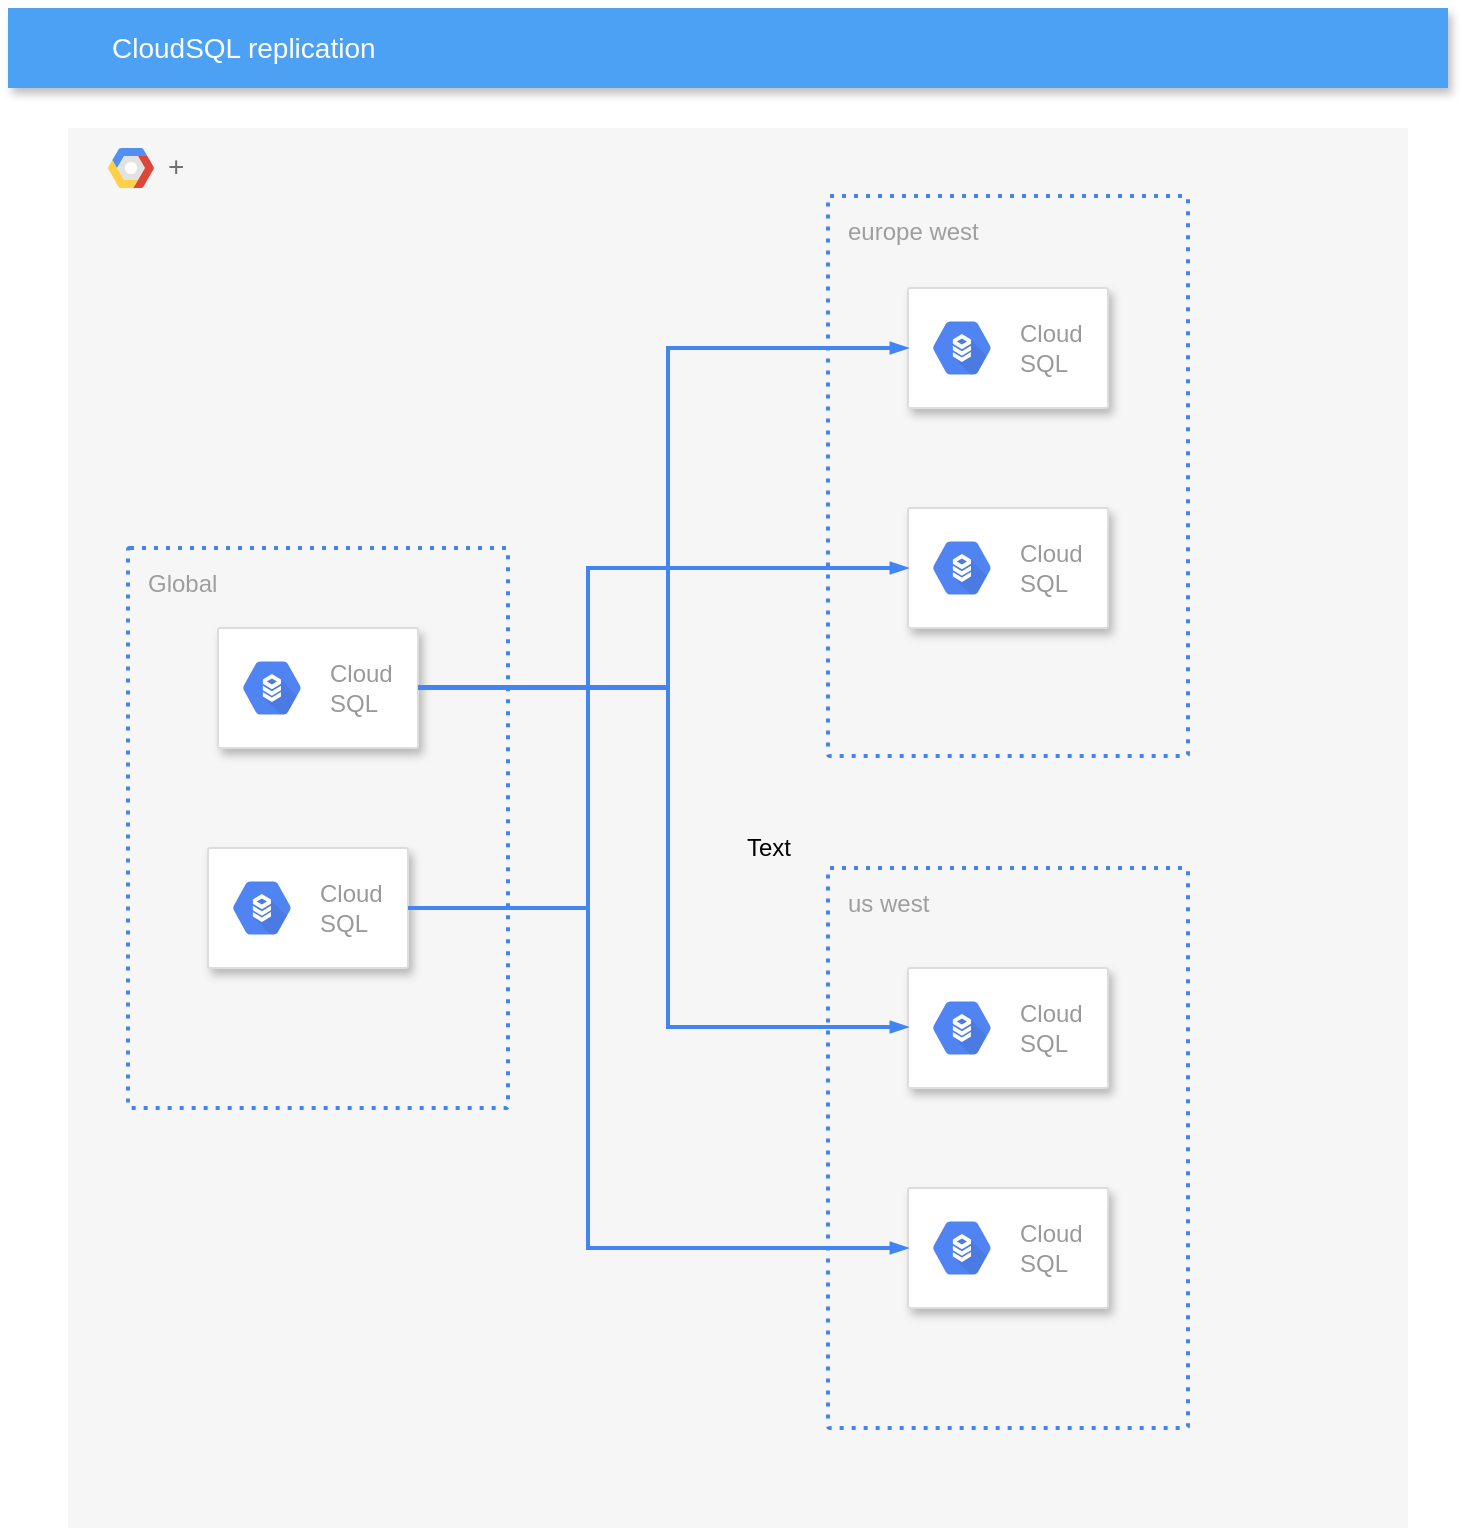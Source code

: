 <mxfile version="14.4.4" type="github">
  <diagram id="f106602c-feb2-e66a-4537-3a34d633f6aa" name="Page-1">
    <mxGraphModel dx="1422" dy="843" grid="1" gridSize="10" guides="1" tooltips="1" connect="1" arrows="1" fold="1" page="1" pageScale="1" pageWidth="1169" pageHeight="827" background="#ffffff" math="0" shadow="0">
      <root>
        <mxCell id="0" />
        <mxCell id="1" parent="0" />
        <mxCell id="14" value="+" style="fillColor=#F6F6F6;strokeColor=none;shadow=0;gradientColor=none;fontSize=14;align=left;spacing=10;fontColor=#717171;9E9E9E;verticalAlign=top;spacingTop=-4;fontStyle=0;spacingLeft=40;html=1;" parent="1" vertex="1">
          <mxGeometry x="230" y="100" width="670" height="700" as="geometry" />
        </mxCell>
        <mxCell id="15" value="" style="shape=mxgraph.gcp2.google_cloud_platform;fillColor=#F6F6F6;strokeColor=none;shadow=0;gradientColor=none;" parent="14" vertex="1">
          <mxGeometry width="23" height="20" relative="1" as="geometry">
            <mxPoint x="20" y="10" as="offset" />
          </mxGeometry>
        </mxCell>
        <mxCell id="653" value="Global" style="rounded=1;absoluteArcSize=1;arcSize=2;html=1;strokeColor=#4284F3;gradientColor=none;shadow=0;dashed=1;fontSize=12;fontColor=#9E9E9E;align=left;verticalAlign=top;spacing=10;spacingTop=-4;fillColor=none;dashPattern=1 2;strokeWidth=2;" parent="14" vertex="1">
          <mxGeometry x="30" y="210" width="190" height="280" as="geometry" />
        </mxCell>
        <mxCell id="686" value="europe west" style="rounded=1;absoluteArcSize=1;arcSize=2;html=1;strokeColor=#4284F3;gradientColor=none;shadow=0;dashed=1;fontSize=12;fontColor=#9E9E9E;align=left;verticalAlign=top;spacing=10;spacingTop=-4;fillColor=none;dashPattern=1 2;strokeWidth=2;" parent="14" vertex="1">
          <mxGeometry x="380" y="34" width="180" height="280" as="geometry" />
        </mxCell>
        <mxCell id="mB_U-3iLVhC4ot-FyMMT-694" value="us west" style="rounded=1;absoluteArcSize=1;arcSize=2;html=1;strokeColor=#4284F3;gradientColor=none;shadow=0;dashed=1;fontSize=12;fontColor=#9E9E9E;align=left;verticalAlign=top;spacing=10;spacingTop=-4;fillColor=none;dashPattern=1 2;strokeWidth=2;" vertex="1" parent="14">
          <mxGeometry x="380" y="370" width="180" height="280" as="geometry" />
        </mxCell>
        <mxCell id="mB_U-3iLVhC4ot-FyMMT-695" value="" style="strokeColor=#dddddd;shadow=1;strokeWidth=1;rounded=1;absoluteArcSize=1;arcSize=2;" vertex="1" parent="14">
          <mxGeometry x="75" y="250" width="100" height="60" as="geometry" />
        </mxCell>
        <mxCell id="mB_U-3iLVhC4ot-FyMMT-696" value="Cloud&#xa;SQL" style="dashed=0;connectable=0;html=1;fillColor=#5184F3;strokeColor=none;shape=mxgraph.gcp2.hexIcon;prIcon=cloud_sql;part=1;labelPosition=right;verticalLabelPosition=middle;align=left;verticalAlign=middle;spacingLeft=5;fontColor=#999999;fontSize=12;" vertex="1" parent="mB_U-3iLVhC4ot-FyMMT-695">
          <mxGeometry y="0.5" width="44" height="39" relative="1" as="geometry">
            <mxPoint x="5" y="-19.5" as="offset" />
          </mxGeometry>
        </mxCell>
        <mxCell id="mB_U-3iLVhC4ot-FyMMT-697" value="" style="strokeColor=#dddddd;shadow=1;strokeWidth=1;rounded=1;absoluteArcSize=1;arcSize=2;" vertex="1" parent="14">
          <mxGeometry x="70" y="360" width="100" height="60" as="geometry" />
        </mxCell>
        <mxCell id="mB_U-3iLVhC4ot-FyMMT-698" value="Cloud&#xa;SQL" style="dashed=0;connectable=0;html=1;fillColor=#5184F3;strokeColor=none;shape=mxgraph.gcp2.hexIcon;prIcon=cloud_sql;part=1;labelPosition=right;verticalLabelPosition=middle;align=left;verticalAlign=middle;spacingLeft=5;fontColor=#999999;fontSize=12;" vertex="1" parent="mB_U-3iLVhC4ot-FyMMT-697">
          <mxGeometry y="0.5" width="44" height="39" relative="1" as="geometry">
            <mxPoint x="5" y="-19.5" as="offset" />
          </mxGeometry>
        </mxCell>
        <mxCell id="mB_U-3iLVhC4ot-FyMMT-699" value="" style="strokeColor=#dddddd;shadow=1;strokeWidth=1;rounded=1;absoluteArcSize=1;arcSize=2;" vertex="1" parent="14">
          <mxGeometry x="420" y="80" width="100" height="60" as="geometry" />
        </mxCell>
        <mxCell id="mB_U-3iLVhC4ot-FyMMT-700" value="Cloud&#xa;SQL" style="dashed=0;connectable=0;html=1;fillColor=#5184F3;strokeColor=none;shape=mxgraph.gcp2.hexIcon;prIcon=cloud_sql;part=1;labelPosition=right;verticalLabelPosition=middle;align=left;verticalAlign=middle;spacingLeft=5;fontColor=#999999;fontSize=12;" vertex="1" parent="mB_U-3iLVhC4ot-FyMMT-699">
          <mxGeometry y="0.5" width="44" height="39" relative="1" as="geometry">
            <mxPoint x="5" y="-19.5" as="offset" />
          </mxGeometry>
        </mxCell>
        <mxCell id="mB_U-3iLVhC4ot-FyMMT-701" value="" style="strokeColor=#dddddd;shadow=1;strokeWidth=1;rounded=1;absoluteArcSize=1;arcSize=2;" vertex="1" parent="14">
          <mxGeometry x="420" y="190" width="100" height="60" as="geometry" />
        </mxCell>
        <mxCell id="mB_U-3iLVhC4ot-FyMMT-702" value="Cloud&#xa;SQL" style="dashed=0;connectable=0;html=1;fillColor=#5184F3;strokeColor=none;shape=mxgraph.gcp2.hexIcon;prIcon=cloud_sql;part=1;labelPosition=right;verticalLabelPosition=middle;align=left;verticalAlign=middle;spacingLeft=5;fontColor=#999999;fontSize=12;" vertex="1" parent="mB_U-3iLVhC4ot-FyMMT-701">
          <mxGeometry y="0.5" width="44" height="39" relative="1" as="geometry">
            <mxPoint x="5" y="-19.5" as="offset" />
          </mxGeometry>
        </mxCell>
        <mxCell id="mB_U-3iLVhC4ot-FyMMT-703" value="" style="strokeColor=#dddddd;shadow=1;strokeWidth=1;rounded=1;absoluteArcSize=1;arcSize=2;" vertex="1" parent="14">
          <mxGeometry x="420" y="420" width="100" height="60" as="geometry" />
        </mxCell>
        <mxCell id="mB_U-3iLVhC4ot-FyMMT-704" value="Cloud&#xa;SQL" style="dashed=0;connectable=0;html=1;fillColor=#5184F3;strokeColor=none;shape=mxgraph.gcp2.hexIcon;prIcon=cloud_sql;part=1;labelPosition=right;verticalLabelPosition=middle;align=left;verticalAlign=middle;spacingLeft=5;fontColor=#999999;fontSize=12;" vertex="1" parent="mB_U-3iLVhC4ot-FyMMT-703">
          <mxGeometry y="0.5" width="44" height="39" relative="1" as="geometry">
            <mxPoint x="5" y="-19.5" as="offset" />
          </mxGeometry>
        </mxCell>
        <mxCell id="mB_U-3iLVhC4ot-FyMMT-705" value="" style="strokeColor=#dddddd;shadow=1;strokeWidth=1;rounded=1;absoluteArcSize=1;arcSize=2;" vertex="1" parent="14">
          <mxGeometry x="420" y="530" width="100" height="60" as="geometry" />
        </mxCell>
        <mxCell id="mB_U-3iLVhC4ot-FyMMT-706" value="Cloud&#xa;SQL" style="dashed=0;connectable=0;html=1;fillColor=#5184F3;strokeColor=none;shape=mxgraph.gcp2.hexIcon;prIcon=cloud_sql;part=1;labelPosition=right;verticalLabelPosition=middle;align=left;verticalAlign=middle;spacingLeft=5;fontColor=#999999;fontSize=12;" vertex="1" parent="mB_U-3iLVhC4ot-FyMMT-705">
          <mxGeometry y="0.5" width="44" height="39" relative="1" as="geometry">
            <mxPoint x="5" y="-19.5" as="offset" />
          </mxGeometry>
        </mxCell>
        <mxCell id="mB_U-3iLVhC4ot-FyMMT-707" value="" style="edgeStyle=orthogonalEdgeStyle;fontSize=12;html=1;endArrow=blockThin;endFill=1;rounded=0;strokeWidth=2;endSize=4;startSize=4;dashed=0;strokeColor=#4284F3;entryX=0;entryY=0.5;entryDx=0;entryDy=0;" edge="1" parent="14" target="mB_U-3iLVhC4ot-FyMMT-699">
          <mxGeometry width="100" relative="1" as="geometry">
            <mxPoint x="175" y="279.5" as="sourcePoint" />
            <mxPoint x="275" y="279.5" as="targetPoint" />
            <Array as="points">
              <mxPoint x="300" y="280" />
              <mxPoint x="300" y="110" />
            </Array>
          </mxGeometry>
        </mxCell>
        <mxCell id="mB_U-3iLVhC4ot-FyMMT-708" value="" style="edgeStyle=orthogonalEdgeStyle;fontSize=12;html=1;endArrow=blockThin;endFill=1;rounded=0;strokeWidth=2;endSize=4;startSize=4;dashed=0;strokeColor=#4284F3;exitX=1;exitY=0.5;exitDx=0;exitDy=0;" edge="1" parent="14" source="mB_U-3iLVhC4ot-FyMMT-695">
          <mxGeometry width="100" relative="1" as="geometry">
            <mxPoint x="320" y="449.5" as="sourcePoint" />
            <mxPoint x="420" y="449.5" as="targetPoint" />
            <Array as="points">
              <mxPoint x="300" y="280" />
              <mxPoint x="300" y="450" />
            </Array>
          </mxGeometry>
        </mxCell>
        <mxCell id="mB_U-3iLVhC4ot-FyMMT-709" value="" style="edgeStyle=orthogonalEdgeStyle;fontSize=12;html=1;endArrow=blockThin;endFill=1;rounded=0;strokeWidth=2;endSize=4;startSize=4;dashed=0;strokeColor=#4284F3;entryX=0;entryY=0.5;entryDx=0;entryDy=0;" edge="1" parent="14" source="mB_U-3iLVhC4ot-FyMMT-697" target="mB_U-3iLVhC4ot-FyMMT-701">
          <mxGeometry width="100" relative="1" as="geometry">
            <mxPoint x="300" y="360" as="sourcePoint" />
            <mxPoint x="400" y="360" as="targetPoint" />
            <Array as="points">
              <mxPoint x="260" y="390" />
              <mxPoint x="260" y="220" />
            </Array>
          </mxGeometry>
        </mxCell>
        <mxCell id="2" value="CloudSQL replication" style="fillColor=#4DA1F5;strokeColor=none;shadow=1;gradientColor=none;fontSize=14;align=left;spacingLeft=50;fontColor=#ffffff;html=1;" parent="1" vertex="1">
          <mxGeometry x="200" y="40" width="720" height="40" as="geometry" />
        </mxCell>
        <mxCell id="mB_U-3iLVhC4ot-FyMMT-711" value="" style="edgeStyle=orthogonalEdgeStyle;fontSize=12;html=1;endArrow=blockThin;endFill=1;rounded=0;strokeWidth=2;endSize=4;startSize=4;dashed=0;strokeColor=#4284F3;entryX=0;entryY=0.5;entryDx=0;entryDy=0;" edge="1" parent="1" target="mB_U-3iLVhC4ot-FyMMT-705">
          <mxGeometry width="100" relative="1" as="geometry">
            <mxPoint x="400" y="490" as="sourcePoint" />
            <mxPoint x="630" y="460" as="targetPoint" />
            <Array as="points">
              <mxPoint x="490" y="490" />
              <mxPoint x="490" y="660" />
            </Array>
          </mxGeometry>
        </mxCell>
        <mxCell id="mB_U-3iLVhC4ot-FyMMT-712" value="Text" style="text;html=1;resizable=0;autosize=1;align=center;verticalAlign=middle;points=[];fillColor=none;strokeColor=none;rounded=0;" vertex="1" parent="1">
          <mxGeometry x="560" y="450" width="40" height="20" as="geometry" />
        </mxCell>
      </root>
    </mxGraphModel>
  </diagram>
</mxfile>
